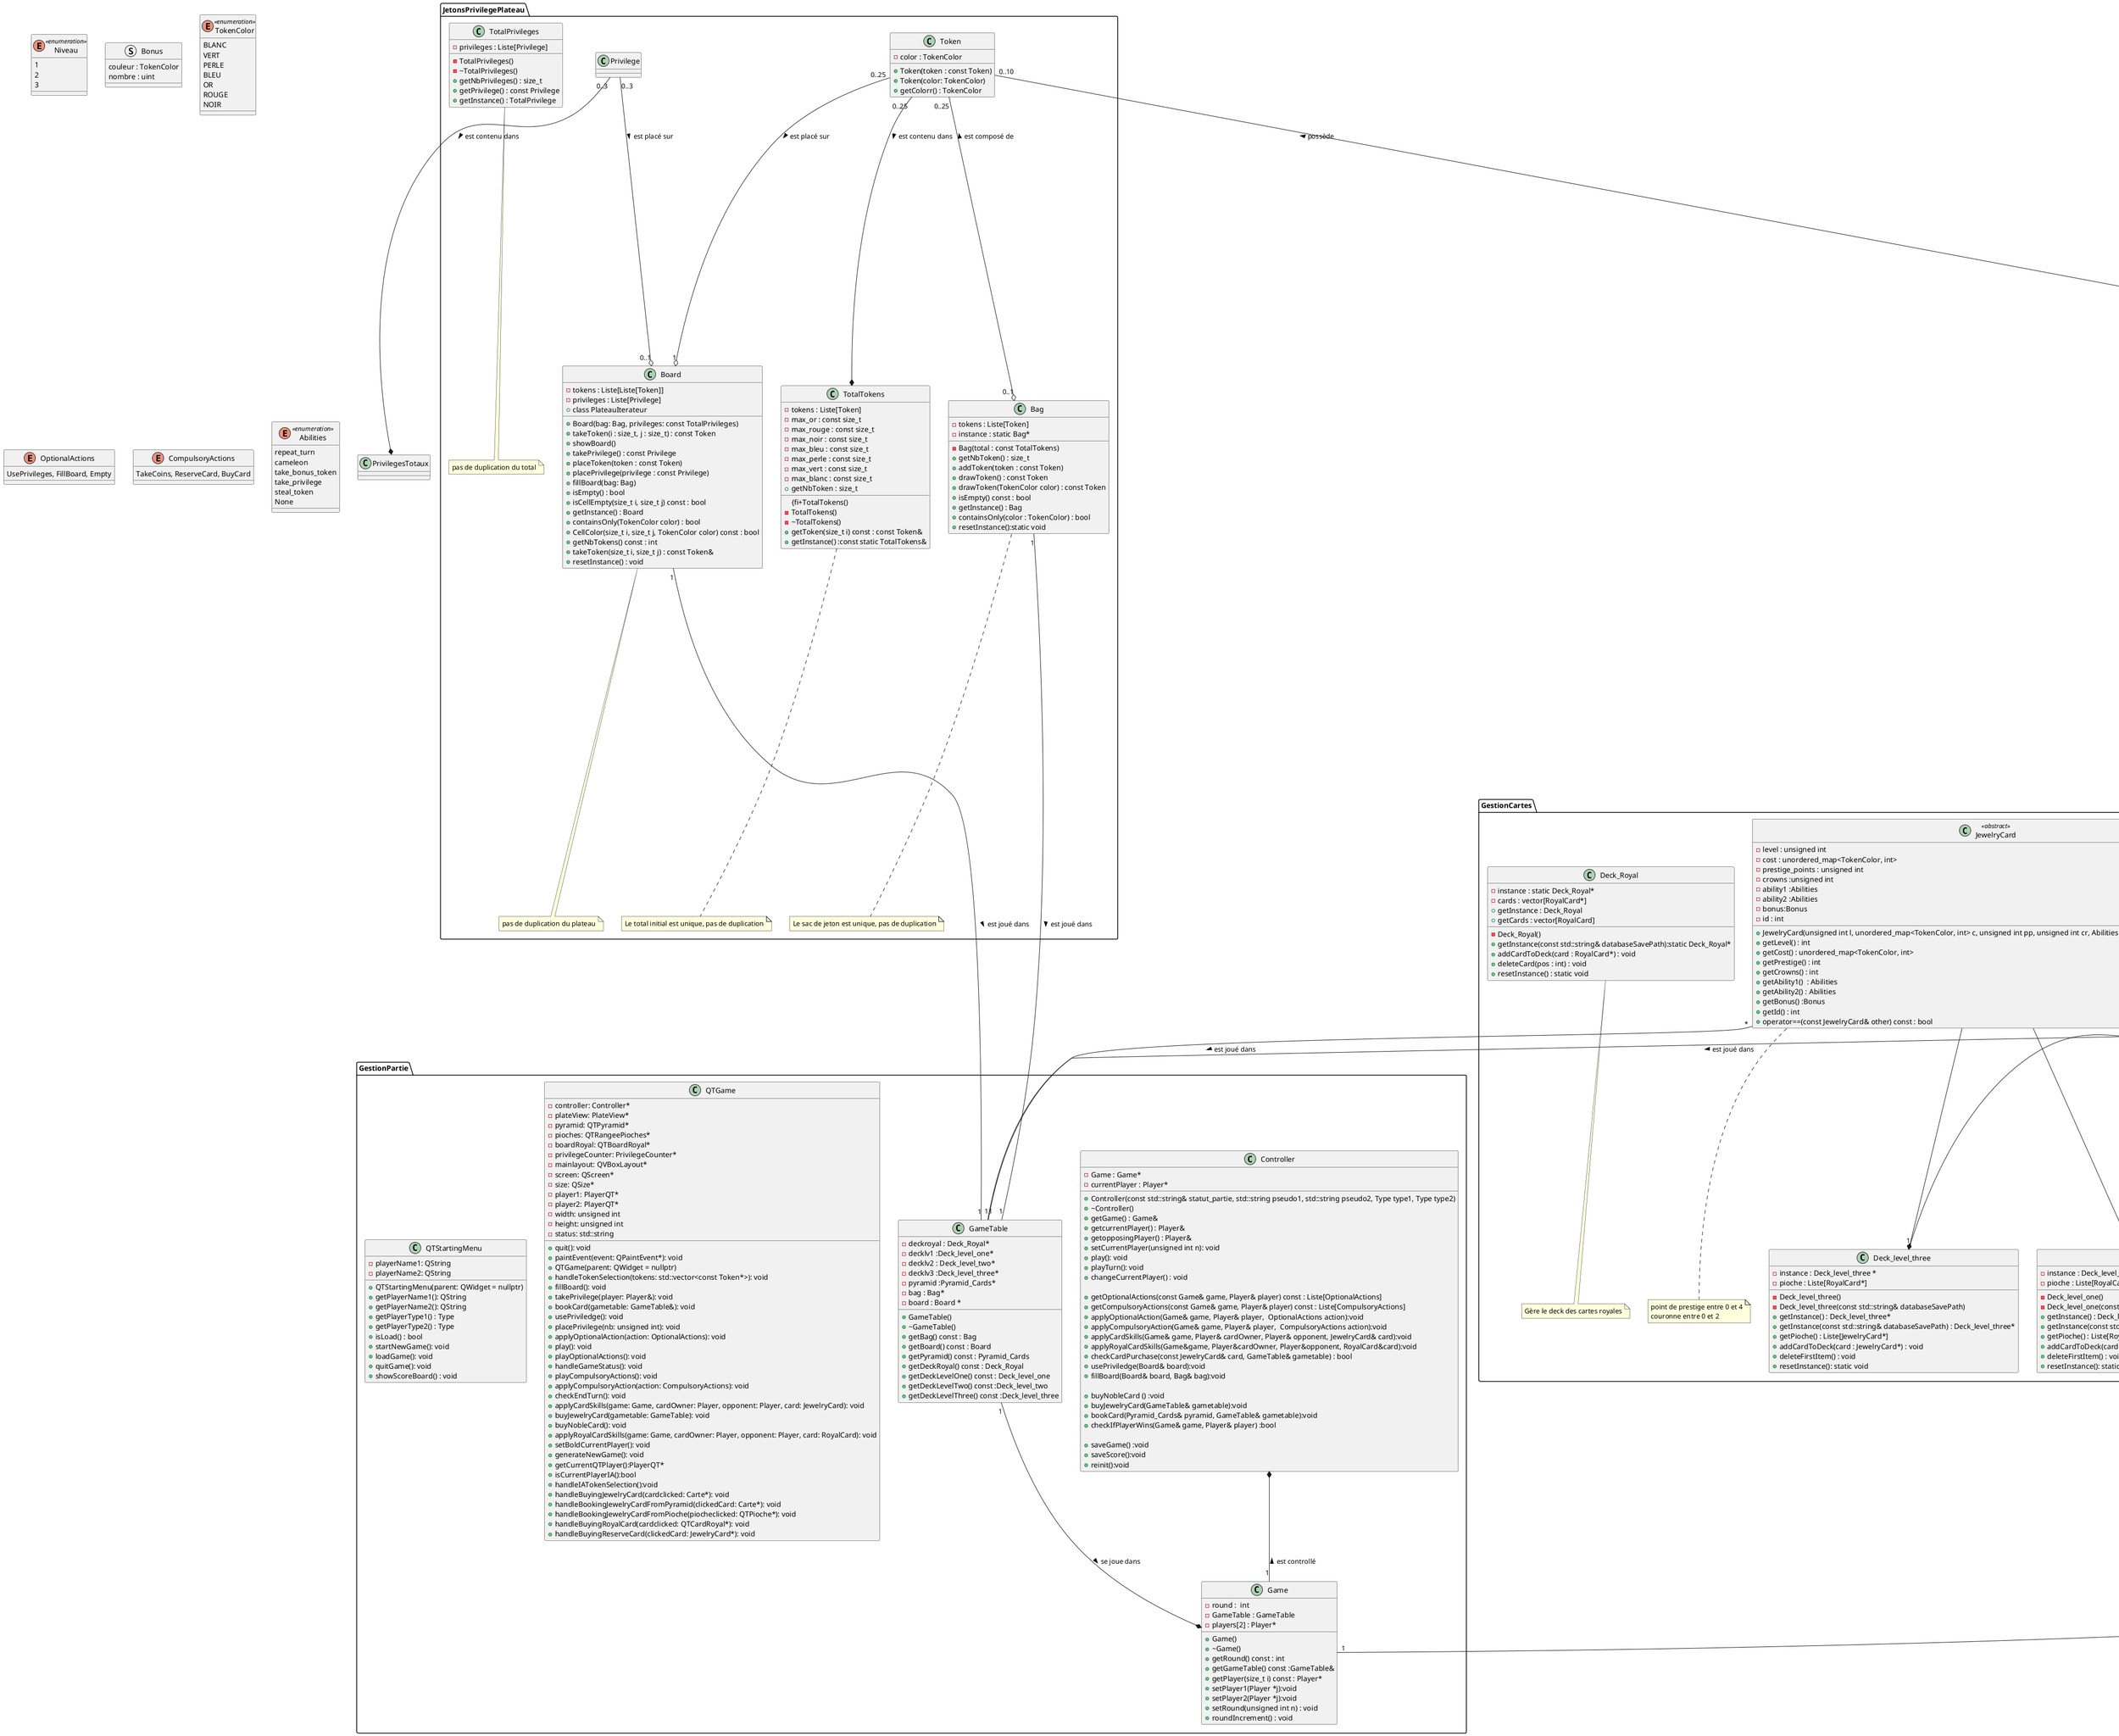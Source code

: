 @startuml
'skinparam classAttributeIconSize 0

enum Niveau <<enumeration >> {
  1
  2
  3
}

struct Bonus {
    couleur : TokenColor
    nombre : uint
}

enum TokenColor <<enumeration >> {
  BLANC
  VERT
  PERLE
  BLEU
  OR
  ROUGE
  NOIR
}
enum OptionalActions{
    UsePrivileges, FillBoard, Empty
}

enum CompulsoryActions{
    TakeCoins, ReserveCard, BuyCard
}

namespace JetonsPrivilegePlateau {

class Token {
   -color : TokenColor
   +Token(token : const Token)
   +Token(color: TokenColor)
   +getColorr() : TokenColor
}

class Privilege{
}

class Bag{
  -tokens : Liste[Token]
  -Bag(total : const TotalTokens)
  -instance : static Bag*
  +getNbToken() : size_t
  +addToken(token : const Token)
  +drawToken() : const Token
  +drawToken(TokenColor color) : const Token
  +isEmpty() const : bool
  +getInstance() : Bag
  +containsOnly(color : TokenColor) : bool
  + resetInstance():static void 
}
note bottom of Bag : Le sac de jeton est unique, pas de duplication

class TotalTokens{
   -tokens : Liste[Token]
   -max_or : const size_t
   -max_rouge : const size_t
   -max_noir : const size_t
   -max_bleu : const size_t
   -max_perle : const size_t
   -max_vert : const size_t
   -max_blanc : const size_t
   {fi+TotalTokens()
   - TotalTokens()
   - ~TotalTokens()
   +getNbToken : size_t
   + getToken(size_t i) const : const Token&
   + getInstance() :const static TotalTokens& 
}
note bottom of TotalTokens: Le total initial est unique, pas de duplication

class TotalPrivileges{
   -privileges : Liste[Privilege]
   -TotalPrivileges()
   -~TotalPrivileges()
   +getNbPrivileges() : size_t
   +getPrivilege() : const Privilege
   +getInstance() : TotalPrivilege
}
note bottom of TotalPrivileges: pas de duplication du total

class Board{
   - tokens : Liste[Liste[Token]]
   - privileges : Liste[Privilege]
   + Board(bag: Bag, privileges: const TotalPrivileges)
   + takeToken(i : size_t, j : size_t) : const Token
   + showBoard()
   + takePrivilege() : const Privilege
   + placeToken(token : const Token)
   + placePrivilege(privilege : const Privilege)
   + fillBoard(bag: Bag)
   + isEmpty() : bool
   + isCellEmpty(size_t i, size_t j) const : bool
   + getInstance() : Board
   + class PlateauIterateur
   + containsOnly(TokenColor color) : bool
   + CellColor(size_t i, size_t j, TokenColor color) const : bool
   + getNbTokens() const : int
   + takeToken(size_t i, size_t j) : const Token&
   + resetInstance() : void

}
note bottom of Board: pas de duplication du plateau


' struct TupleIntJeton {
'   nombre : int
'   type_jeton : Token
' }

'class CoordonneeJeton{
'  x : int
'  y : int
'}
}

enum Abilities <<enumeration >> {
  repeat_turn
  cameleon
  take_bonus_token
  take_privilege
  steal_token
  None
}
namespace GestionPartie{

class Controller {
  - Game : Game*
  - currentPlayer : Player*

  +Controller(const std::string& statut_partie, std::string pseudo1, std::string pseudo2, Type type1, Type type2)
  +~Controller() 
  +getGame() : Game&
  +getcurrentPlayer() : Player&
  +getopposingPlayer() : Player&
  +setCurrentPlayer(unsigned int n): void
  +play(): void
  +playTurn(): void
  +changeCurrentPlayer() : void

  + getOptionalActions(const Game& game, Player& player) const : Liste[OptionalActions]
  + getCompulsoryActions(const Game& game, Player& player) const : Liste[CompulsoryActions]
  + applyOptionalAction(Game& game, Player& player,  OptionalActions action):void
  + applyCompulsoryAction(Game& game, Player& player,  CompulsoryActions action):void
  + applyCardSkills(Game& game, Player& cardOwner, Player& opponent, JewelryCard& card):void
  + applyRoyalCardSkills(Game&game, Player&cardOwner, Player&opponent, RoyalCard&card):void
  + checkCardPurchase(const JewelryCard& card, GameTable& gametable) : bool
  + usePriviledge(Board& board):void
  + fillBoard(Board& board, Bag& bag):void

  + buyNobleCard () :void
  + buyJewelryCard(GameTable& gametable):void
  + bookCard(Pyramid_Cards& pyramid, GameTable& gametable):void
  + checkIfPlayerWins(Game& game, Player& player) :bool

  + saveGame() :void
  + saveScore():void
  + reinit():void
}			 
class Game{
    - round :  int
    -GameTable : GameTable
    - players[2] : Player*
    + Game() 
    + ~Game() 
    + getRound() const : int 
    + getGameTable() const :GameTable&
    +  getPlayer(size_t i) const : Player*
    + setPlayer1(Player *j):void
    + setPlayer2(Player *j):void
    + setRound(unsigned int n) : void
    + roundIncrement() : void
}
class GameTable{
  - deckroyal : Deck_Royal*
  - decklv1 :Deck_level_one* 
  - decklv2 : Deck_level_two*
  - decklv3 :Deck_level_three*
  - pyramid :Pyramid_Cards*
  - bag : Bag*
  - board : Board *

  + GameTable()
  + ~GameTable()
  + getBag() const : Bag 
  +  getBoard() const : Board
  + getPyramid() const : Pyramid_Cards
  + getDeckRoyal() const : Deck_Royal
  + getDeckLevelOne() const : Deck_level_one
  + getDeckLevelTwo() const :Deck_level_two
  + getDeckLevelThree() const :Deck_level_three
}

class QTGame {
    - controller: Controller*
    - plateView: PlateView*
    - pyramid: QTPyramid*
    - pioches: QTRangeePioches*
    - boardRoyal: QTBoardRoyal*
    - privilegeCounter: PrivilegeCounter*
    - mainlayout: QVBoxLayout*
    - screen: QScreen*
    - size: QSize*
    - player1: PlayerQT*
    - player2: PlayerQT*
    - width: unsigned int
    - height: unsigned int
    - status: std::string
    + quit(): void
    + paintEvent(event: QPaintEvent*): void
    + QTGame(parent: QWidget = nullptr)
    + handleTokenSelection(tokens: std::vector<const Token*>): void
    + fillBoard(): void
    + takePrivilege(player: Player&): void
    + bookCard(gametable: GameTable&): void
    + usePriviledge(): void
    + placePrivilege(nb: unsigned int): void
    + applyOptionalAction(action: OptionalActions): void
    + play(): void
    + playOptionalActions(): void
    + handleGameStatus(): void
    + playCompulsoryActions(): void
    + applyCompulsoryAction(action: CompulsoryActions): void
    + checkEndTurn(): void
    + applyCardSkills(game: Game, cardOwner: Player, opponent: Player, card: JewelryCard): void
    + buyJewelryCard(gametable: GameTable): void
    + buyNobleCard(): void
    + applyRoyalCardSkills(game: Game, cardOwner: Player, opponent: Player, card: RoyalCard): void
    + setBoldCurrentPlayer(): void
    + generateNewGame(): void
    + getCurrentQTPlayer():PlayerQT* 
    + isCurrentPlayerIA():bool
    + handleIATokenSelection():void 
    + handleBuyingJewelryCard(cardclicked: Carte*): void
    + handleBookingJewelryCardFromPyramid(clickedCard: Carte*): void
    + handleBookingJewelryCardFromPioche(piocheclicked: QTPioche*): void
    + handleBuyingRoyalCard(cardclicked: QTCardRoyal*): void
    + handleBuyingReserveCard(clickedCard: JewelryCard*): void
}

class QTStartingMenu {
    - playerName1: QString
    - playerName2: QString
    + QTStartingMenu(parent: QWidget = nullptr)
    + getPlayerName1(): QString
    + getPlayerName2(): QString
    + getPlayerType1() : Type
    + getPlayerType2() : Type
    + isLoad() : bool
    + startNewGame(): void
    + loadGame(): void
    + quitGame(): void
    + showScoreBoard() : void
}



}
namespace JoueurHumainIA {

enum Type <<enumeration >> {
  IA
  Humain
}

class Player {
  - name : string
  - privileges : Liste[Privilege*]
  - type : Type
  - nbCrown : int
  - prestigePoints : int
  - nbTokens : int
  - jewelryCards : Liste[JewelryCard*]
  - reserve : Liste[JewelryCard*]
  - royalCards : Liste[RoyalCard*]
  - tokens: unordered_map[int, [Liste[const Token*]]
  - tokenSummary: unordered_map[TokenColor, int]
  - blueSummary: SummaryCard
  - greenSummary: SummaryCard
  - redSummary: SummaryCard
  - whiteSummary: SummaryCard
  - blackSummary: SummaryCard
  - strategy : Strategy*

  + getName() : string
  + getNbPrivilege() const : int
  + getNbTokens() const : int
  + getTokenSummary(): unordered_map<TokenColor, int>
  + getBonusSummary() : vector
  + getColorSummary() : SummaryCard&
  + getWhiteSummary():SummaryCard&
  + getGreenSummary():SummaryCard&
  + getBlackSummary():SummaryCard&
  + getRedSummary() :SummaryCard&
  + getMaxPrestigeColor() : int
  + getPrivilege() : int
  + getPrestige() : int
  + getCrowns() : int
  + getTokens() : int
  + getType() : Type
  + addToken(Token token)
  + removeToken(Token token)
  + addCrowns()
  + addPrestige(int nb, TokenColor couleur)
  + addPrivilege(const Privilege& privilege)
  + removePrivilege()
  + addJewelryCard(JewelryCard card)
  + addRoyalCard(RoyalCard card)
  + actionAddToken()
  + actionReserveCard()
  + actionBuyCard()
  + actionBuyReservedCard(JewelryCard &card)											
  + canBuyCard(const JewelryCard &card): Bool
  + spendResources(const JewelryCard &card)
  + usePrivilege()
  + reserveoneCard (JewelryCard& card)
  + canReserveCard()									  
  + actionFillBoard()
  + canbuyreservedcard() : bool
  + spendGoldTokens(int number) : void
  + spendSpecificToken(TokenColor color, int number) : void
  + toString(Type t) : string
  + toType(string s) : Type
  + operator<<(std::ostream& f, Player& p) : ostream&
  + getStrategy() : Strategy*
}
note bottom of Player : privilege entre 0 et 3


class Strategy

class AiStrategy{
    + choicemaker(int min, int max) : int 
    + choseOptionalActions() : std::vector<OptionalActions> 
    + choseCompulsoryAction() : CompulsoryActions 
    + choseTokensToTake() : std::vector<std::pair<int, int>> 
    + choseTokenColor(std::vector<TokenColor>& chosableColors) : TokenColor 
    + chooseToken(Board&board,Player &player, std::vector<std::pair<int, int>>* tokenIndexes=nullptr) : const Token&
    + chooseGoldenToken(Board&board, Player&player): void 

}

class HumanStrategy{
    + choicemaker(int min, int max) : int 
    + choseOptionalActions() : std::vector<OptionalActions> 
    + choseCompulsoryAction() : CompulsoryActions 
    + choseTokensToTake() : std::vector<std::pair<int, int>> 
    + choseTokenColor(std::vector<TokenColor>& chosableColors) : TokenColor 
    + chooseToken(Board&board,Player &player, std::vector<std::pair<int, int>>* tokenIndexes=nullptr) : const Token&
    + chooseGoldenToken(Board&board, Player&player): void 

}


}

namespace GestionCartes{


class SummaryCard{
  - unsigned int prestigePoints;
  - unsigned int bonusNumber;
  + explicit SummaryCard(unsigned int p = 0, unsigned int b = 0)
  + getPrestigePoints():unsigned int
  + getBonusNumber() :unsigned int
  + addBonusNumber(unsigned int b) :void
  + addprestigePoints(unsigned int p):void
}


class JewelryCard <<abstract>>{
  - level : unsigned int 
  - cost : unordered_map<TokenColor, int>  
  - prestige_points : unsigned int
  - crowns :unsigned int
  - ability1 :Abilities
  - ability2 :Abilities
  - bonus:Bonus
	- id : int 

  + JewelryCard(unsigned int l, unordered_map<TokenColor, int> c, unsigned int pp, unsigned int cr, Abilities a1, Abilities a2, Bonus b, int i)
  + getLevel() : int
  + getCost() : unordered_map<TokenColor, int> 
  + getPrestige() : int
  + getCrowns() : int
  + getAbility1()  : Abilities
  + getAbility2() : Abilities
  +  getBonus() :Bonus
	+ getId() : int
  + operator==(const JewelryCard& other) const : bool 

}

note bottom of JewelryCard : point de prestige entre 0 et 4\ncouronne entre 0 et 2


class RoyalCard {
  - prestige_points :unsigned int 
  - ability :Abilities
  - id :unsigned int

  + RoyalCard(unsigned int pp, Abilities a, unsigned int i)
  + getPrestige():unsigned int 
  + getAbility():Abilities 
  + getId():unsigned int 
  				
}

note bottom of RoyalCard :  point de prestige 2 ou 3\ncouronnes nécessaire entre 3 ou 6
note bottom of RoyalCard : Une classe RoyalCardError est présente pour spécifier les erreurs

class Deck_Royal{
  - Deck_Royal()
  - instance : static Deck_Royal*
  - cards : vector[RoyalCard*]
  + getInstance : Deck_Royal
  + getInstance(const std::string& databaseSavePath):static Deck_Royal*
  + getCards : vector[RoyalCard]
  + addCardToDeck(card : RoyalCard*) : void
  + deleteCard(pos : int) : void
  + resetInstance() : static void
}
note bottom of Deck_Royal : Gère le deck des cartes royales

class Deck_level_one{
  - Deck_level_one()
  - Deck_level_one(const std::string& databaseSavePath)
  - instance : Deck_level_one *
  - pioche : Liste[RoyalCard*]
  + getInstance() : Deck_level_one*
  + getInstance(const std::string& databaseSavePath) : Deck_level_one*
  + getPioche() : Liste[RoyalCard*]
  + addCardToDeck(card : RoyalCard*) : void
  + deleteFirstItem() : void
  + resetInstance(): static void
}

class Deck_level_two{
  - Deck_level_two()
  - Deck_level_two(const std::string& databaseSavePath)
  - instance : Deck_level_two* 
  - pioche : Liste[RoyalCard*]
  + getInstance() : Deck_level_two*
  + getInstance(const std::string& databaseSavePath) : Deck_level_two*
  + getPioche() : Liste[JewelryCard*]
  + addCardToDeck(card : JewelryCard*) : void
  + deleteFirstItem() : void
  + resetInstance(): static void
}

class Deck_level_three{
  - Deck_level_three()
  - Deck_level_three(const std::string& databaseSavePath)
  - instance : Deck_level_three *
  - pioche : Liste[RoyalCard*]
  + getInstance() : Deck_level_three*
  + getInstance(const std::string& databaseSavePath) : Deck_level_three*
  + getPioche() : Liste[JewelryCard*]
  + addCardToDeck(card : JewelryCard*) : void
  + deleteFirstItem() : void
  + resetInstance(): static void
}

class Pyramid_Cards{
    - instance : Pyramid_Cards
    - row_level_one : Liste[JewelryCard]
    - row_level_two : Liste[JewelryCard]
    - row_level_three : Liste[JewelryCard]
    - max_level_one : static int
    - max_level_two : static int
    - max_level_three : static int

    + Pyramid_Cards(const std::string & databaseSavePath)
    + getInstance() :static Pyramid_Cards* 
    + getInstance(const std::string& databaseSavePath) :static Pyramid_Cards* 
    + resetInstance() :static void 
    + void drawCard(unsigned int level);
    + takeCard(unsigned int level, unsigned int position) :JewelryCard& 
    + getRow1() : vector<JewelryCard*>
    + getRow2() : vector<JewelryCard*>
    + getRow3() : vector<JewelryCard*>
    + isEmpty(unsigned int level) : bool
    + getLevelCards(unsigned int i) : vector<JewelryCard*> 

}
}


Game "1" -- "2" Player : < joue
Board "1" -- "1" GameTable : est joué dans >
Bag "1" -- "1" GameTable : est joué dans >
JewelryCard "*" -- "1" GameTable : est joué dans >
RoyalCard "4" -- "1" GameTable : est joué dans >
GameTable "1" --* Game : se joue dans >
Controller *-- "1" Game : est controllé <




Token "0..25" --* TotalTokens : est contenu dans >
Privilege "0..3" --* PrivilegesTotaux : est contenu dans >
Token "0..10" -- "0..1" Player : possède <
Token "0..25" --o "0..1" Bag : est composé de <
Token "0..25" --o "1" Board : est placé sur >
Privilege "0..3" --o "0..1" Board : est placé sur >

AiStrategy --|> Strategy
HumanStrategy --|> Strategy
Player "1..*" --  "1" Strategy : utilise >



Player "0..1" -- "0..*" JewelryCard : possède >
JewelryCard --* Deck_level_one
JewelryCard --* Deck_level_two
JewelryCard --* Deck_level_three
Pyramid_Cards *-- "1" Deck_level_one
Pyramid_Cards *-- "1" Deck_level_two
Pyramid_Cards *-- "1" Deck_level_three


Player "0..1" -- "0..2" RoyalCard : possède >


@enduml
